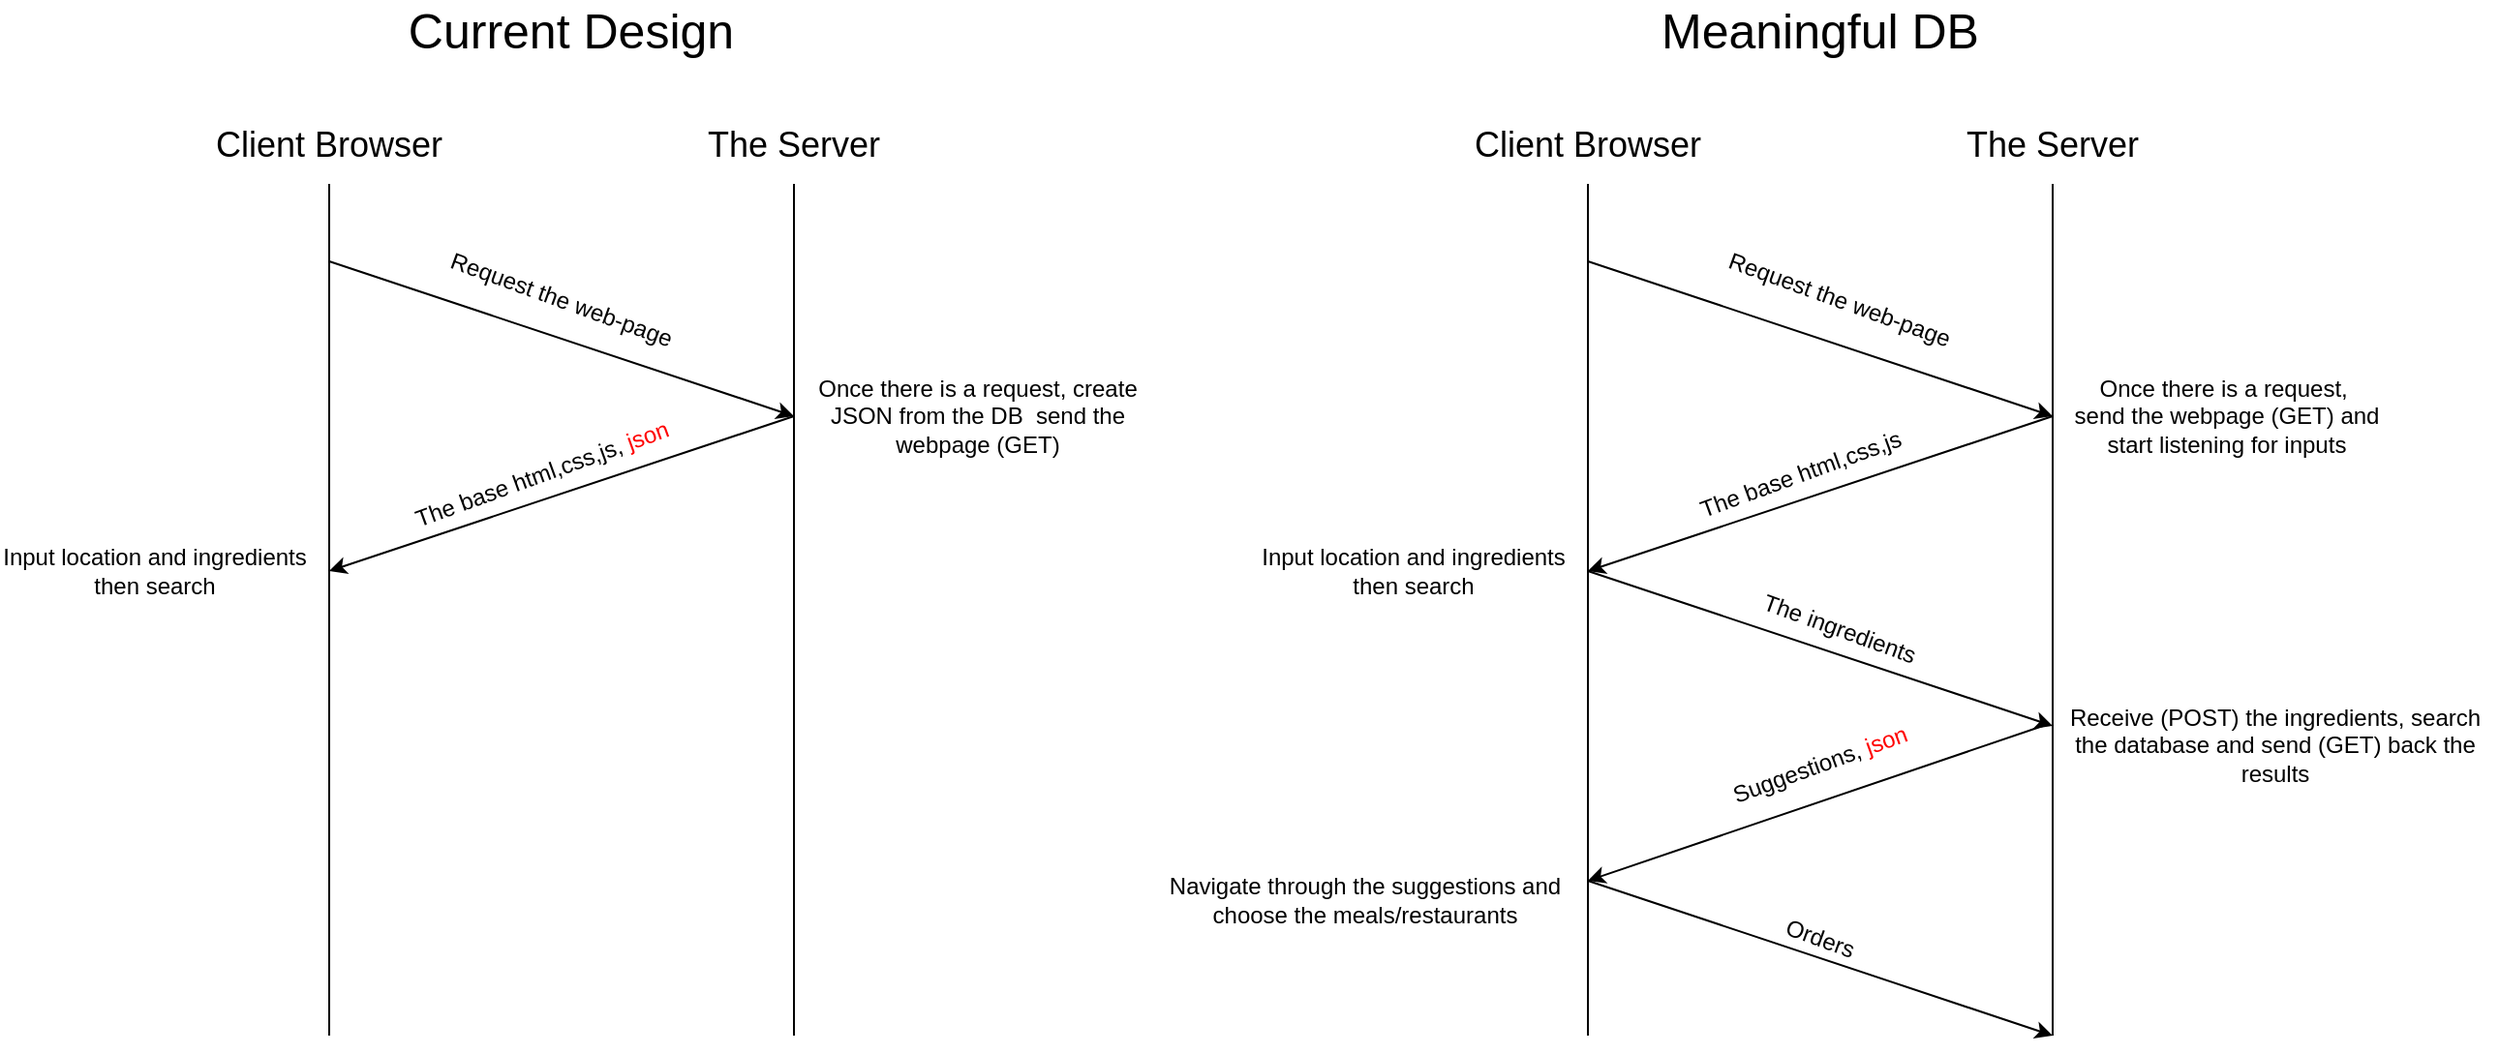 <mxfile version="14.5.0" type="device"><diagram id="ET709e2oVOLBqV7E4ZJ3" name="Page-1"><mxGraphModel dx="2051" dy="691" grid="1" gridSize="10" guides="1" tooltips="1" connect="1" arrows="1" fold="1" page="1" pageScale="1" pageWidth="850" pageHeight="1100" math="0" shadow="0"><root><mxCell id="0"/><mxCell id="1" parent="0"/><mxCell id="xYgiaNM3bMp9n6PDyXjV-1" value="" style="endArrow=none;html=1;" parent="1" edge="1"><mxGeometry width="50" height="50" relative="1" as="geometry"><mxPoint x="-10" y="600" as="sourcePoint"/><mxPoint x="-10" y="160" as="targetPoint"/></mxGeometry></mxCell><mxCell id="xYgiaNM3bMp9n6PDyXjV-2" value="" style="endArrow=none;html=1;" parent="1" edge="1"><mxGeometry width="50" height="50" relative="1" as="geometry"><mxPoint x="230" y="600" as="sourcePoint"/><mxPoint x="230" y="160" as="targetPoint"/></mxGeometry></mxCell><mxCell id="xYgiaNM3bMp9n6PDyXjV-3" value="&lt;font style=&quot;font-size: 18px&quot;&gt;Client Browser&lt;/font&gt;" style="text;html=1;strokeColor=none;fillColor=none;align=center;verticalAlign=middle;whiteSpace=wrap;rounded=0;" parent="1" vertex="1"><mxGeometry x="-100" y="130" width="180" height="20" as="geometry"/></mxCell><mxCell id="xYgiaNM3bMp9n6PDyXjV-4" value="&lt;font style=&quot;font-size: 18px&quot;&gt;The Server&lt;br&gt;&lt;/font&gt;" style="text;html=1;strokeColor=none;fillColor=none;align=center;verticalAlign=middle;whiteSpace=wrap;rounded=0;" parent="1" vertex="1"><mxGeometry x="140" y="130" width="180" height="20" as="geometry"/></mxCell><mxCell id="xYgiaNM3bMp9n6PDyXjV-5" value="" style="endArrow=classic;html=1;" parent="1" edge="1"><mxGeometry width="50" height="50" relative="1" as="geometry"><mxPoint x="-10" y="200" as="sourcePoint"/><mxPoint x="230" y="280" as="targetPoint"/></mxGeometry></mxCell><mxCell id="xYgiaNM3bMp9n6PDyXjV-6" value="Request the web-page" style="text;html=1;strokeColor=none;fillColor=none;align=center;verticalAlign=middle;whiteSpace=wrap;rounded=0;rotation=20;" parent="1" vertex="1"><mxGeometry x="50" y="210" width="140" height="20" as="geometry"/></mxCell><mxCell id="xYgiaNM3bMp9n6PDyXjV-7" value="" style="endArrow=classic;html=1;" parent="1" edge="1"><mxGeometry width="50" height="50" relative="1" as="geometry"><mxPoint x="230" y="280" as="sourcePoint"/><mxPoint x="-10" y="360" as="targetPoint"/></mxGeometry></mxCell><mxCell id="xYgiaNM3bMp9n6PDyXjV-8" value="The base html,css,js" style="text;html=1;strokeColor=none;fillColor=none;align=center;verticalAlign=middle;whiteSpace=wrap;rounded=0;rotation=-20;" parent="1" vertex="1"><mxGeometry x="20" y="300" width="160" height="20" as="geometry"/></mxCell><mxCell id="xYgiaNM3bMp9n6PDyXjV-9" value="Once there is a request,&amp;nbsp; send the webpage (GET) and start listening for inputs" style="text;html=1;strokeColor=none;fillColor=none;align=center;verticalAlign=middle;whiteSpace=wrap;rounded=0;rotation=0;" parent="1" vertex="1"><mxGeometry x="240" y="270" width="160" height="20" as="geometry"/></mxCell><mxCell id="xYgiaNM3bMp9n6PDyXjV-10" value="Input location and ingredients then search" style="text;html=1;strokeColor=none;fillColor=none;align=center;verticalAlign=middle;whiteSpace=wrap;rounded=0;rotation=0;" parent="1" vertex="1"><mxGeometry x="-180" y="350" width="160" height="20" as="geometry"/></mxCell><mxCell id="xYgiaNM3bMp9n6PDyXjV-11" value="" style="endArrow=classic;html=1;" parent="1" edge="1"><mxGeometry width="50" height="50" relative="1" as="geometry"><mxPoint x="-10" y="360" as="sourcePoint"/><mxPoint x="230" y="440" as="targetPoint"/></mxGeometry></mxCell><mxCell id="xYgiaNM3bMp9n6PDyXjV-12" value="The ingredients" style="text;html=1;strokeColor=none;fillColor=none;align=center;verticalAlign=middle;whiteSpace=wrap;rounded=0;rotation=20;" parent="1" vertex="1"><mxGeometry x="50" y="380" width="140" height="20" as="geometry"/></mxCell><mxCell id="xYgiaNM3bMp9n6PDyXjV-13" value="Receive (POST) the ingredients, search the database and send (GET) back the results" style="text;html=1;strokeColor=none;fillColor=none;align=center;verticalAlign=middle;whiteSpace=wrap;rounded=0;rotation=0;" parent="1" vertex="1"><mxGeometry x="230" y="440" width="230" height="20" as="geometry"/></mxCell><mxCell id="xYgiaNM3bMp9n6PDyXjV-14" value="" style="endArrow=classic;html=1;" parent="1" edge="1"><mxGeometry width="50" height="50" relative="1" as="geometry"><mxPoint x="225" y="440" as="sourcePoint"/><mxPoint x="-10" y="520" as="targetPoint"/></mxGeometry></mxCell><mxCell id="xYgiaNM3bMp9n6PDyXjV-15" value="Suggestions, &lt;font color=&quot;#FF0000&quot;&gt;json&lt;/font&gt;" style="text;html=1;strokeColor=none;fillColor=none;align=center;verticalAlign=middle;whiteSpace=wrap;rounded=0;rotation=-20;" parent="1" vertex="1"><mxGeometry x="40" y="450" width="140" height="20" as="geometry"/></mxCell><mxCell id="xYgiaNM3bMp9n6PDyXjV-16" value="" style="endArrow=classic;html=1;" parent="1" edge="1"><mxGeometry width="50" height="50" relative="1" as="geometry"><mxPoint x="-10" y="520" as="sourcePoint"/><mxPoint x="230" y="600" as="targetPoint"/></mxGeometry></mxCell><mxCell id="xYgiaNM3bMp9n6PDyXjV-17" value="Navigate through the suggestions and choose the meals/restaurants" style="text;html=1;strokeColor=none;fillColor=none;align=center;verticalAlign=middle;whiteSpace=wrap;rounded=0;rotation=0;" parent="1" vertex="1"><mxGeometry x="-240" y="520" width="230" height="20" as="geometry"/></mxCell><mxCell id="xYgiaNM3bMp9n6PDyXjV-19" value="Orders" style="text;html=1;strokeColor=none;fillColor=none;align=center;verticalAlign=middle;whiteSpace=wrap;rounded=0;rotation=20;" parent="1" vertex="1"><mxGeometry x="40" y="540" width="140" height="20" as="geometry"/></mxCell><mxCell id="xYgiaNM3bMp9n6PDyXjV-20" value="" style="endArrow=none;html=1;" parent="1" edge="1"><mxGeometry width="50" height="50" relative="1" as="geometry"><mxPoint x="-660" y="600" as="sourcePoint"/><mxPoint x="-660" y="160" as="targetPoint"/></mxGeometry></mxCell><mxCell id="xYgiaNM3bMp9n6PDyXjV-21" value="" style="endArrow=none;html=1;" parent="1" edge="1"><mxGeometry width="50" height="50" relative="1" as="geometry"><mxPoint x="-420" y="600" as="sourcePoint"/><mxPoint x="-420" y="160" as="targetPoint"/></mxGeometry></mxCell><mxCell id="xYgiaNM3bMp9n6PDyXjV-22" value="&lt;font style=&quot;font-size: 18px&quot;&gt;Client Browser&lt;/font&gt;" style="text;html=1;strokeColor=none;fillColor=none;align=center;verticalAlign=middle;whiteSpace=wrap;rounded=0;" parent="1" vertex="1"><mxGeometry x="-750" y="130" width="180" height="20" as="geometry"/></mxCell><mxCell id="xYgiaNM3bMp9n6PDyXjV-23" value="&lt;font style=&quot;font-size: 18px&quot;&gt;The Server&lt;br&gt;&lt;/font&gt;" style="text;html=1;strokeColor=none;fillColor=none;align=center;verticalAlign=middle;whiteSpace=wrap;rounded=0;" parent="1" vertex="1"><mxGeometry x="-510" y="130" width="180" height="20" as="geometry"/></mxCell><mxCell id="xYgiaNM3bMp9n6PDyXjV-24" value="" style="endArrow=classic;html=1;" parent="1" edge="1"><mxGeometry width="50" height="50" relative="1" as="geometry"><mxPoint x="-660" y="200" as="sourcePoint"/><mxPoint x="-420" y="280" as="targetPoint"/></mxGeometry></mxCell><mxCell id="xYgiaNM3bMp9n6PDyXjV-25" value="Request the web-page" style="text;html=1;strokeColor=none;fillColor=none;align=center;verticalAlign=middle;whiteSpace=wrap;rounded=0;rotation=20;" parent="1" vertex="1"><mxGeometry x="-610" y="210" width="140" height="20" as="geometry"/></mxCell><mxCell id="xYgiaNM3bMp9n6PDyXjV-26" value="" style="endArrow=classic;html=1;" parent="1" edge="1"><mxGeometry width="50" height="50" relative="1" as="geometry"><mxPoint x="-420" y="280" as="sourcePoint"/><mxPoint x="-660" y="360" as="targetPoint"/></mxGeometry></mxCell><mxCell id="xYgiaNM3bMp9n6PDyXjV-27" value="The base html,css,js, &lt;font color=&quot;#FF0000&quot;&gt;json&lt;/font&gt;" style="text;html=1;strokeColor=none;fillColor=none;align=center;verticalAlign=middle;whiteSpace=wrap;rounded=0;rotation=-20;" parent="1" vertex="1"><mxGeometry x="-630" y="300" width="160" height="20" as="geometry"/></mxCell><mxCell id="xYgiaNM3bMp9n6PDyXjV-28" value="Once there is a request, create JSON from the DB&amp;nbsp; send the webpage (GET)" style="text;html=1;strokeColor=none;fillColor=none;align=center;verticalAlign=middle;whiteSpace=wrap;rounded=0;rotation=0;" parent="1" vertex="1"><mxGeometry x="-410" y="270" width="170" height="20" as="geometry"/></mxCell><mxCell id="xYgiaNM3bMp9n6PDyXjV-29" value="Input location and ingredients then search" style="text;html=1;strokeColor=none;fillColor=none;align=center;verticalAlign=middle;whiteSpace=wrap;rounded=0;rotation=0;" parent="1" vertex="1"><mxGeometry x="-830" y="350" width="160" height="20" as="geometry"/></mxCell><mxCell id="xYgiaNM3bMp9n6PDyXjV-39" value="&lt;font style=&quot;font-size: 25px&quot;&gt;Current Design&lt;br&gt;&lt;/font&gt;" style="text;html=1;strokeColor=none;fillColor=none;align=center;verticalAlign=middle;whiteSpace=wrap;rounded=0;" parent="1" vertex="1"><mxGeometry x="-650" y="70" width="230" height="20" as="geometry"/></mxCell><mxCell id="xYgiaNM3bMp9n6PDyXjV-40" value="&lt;font style=&quot;font-size: 25px&quot;&gt;Meaningful DB&lt;/font&gt;" style="text;html=1;strokeColor=none;fillColor=none;align=center;verticalAlign=middle;whiteSpace=wrap;rounded=0;" parent="1" vertex="1"><mxGeometry x="-5" y="70" width="230" height="20" as="geometry"/></mxCell></root></mxGraphModel></diagram></mxfile>